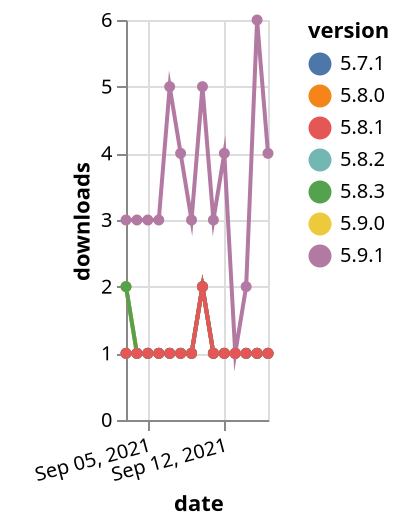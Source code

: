 {"$schema": "https://vega.github.io/schema/vega-lite/v5.json", "description": "A simple bar chart with embedded data.", "data": {"values": [{"date": "2021-09-03", "total": 157, "delta": 1, "version": "5.8.2"}, {"date": "2021-09-04", "total": 158, "delta": 1, "version": "5.8.2"}, {"date": "2021-09-05", "total": 159, "delta": 1, "version": "5.8.2"}, {"date": "2021-09-06", "total": 160, "delta": 1, "version": "5.8.2"}, {"date": "2021-09-07", "total": 161, "delta": 1, "version": "5.8.2"}, {"date": "2021-09-08", "total": 162, "delta": 1, "version": "5.8.2"}, {"date": "2021-09-09", "total": 163, "delta": 1, "version": "5.8.2"}, {"date": "2021-09-10", "total": 165, "delta": 2, "version": "5.8.2"}, {"date": "2021-09-11", "total": 166, "delta": 1, "version": "5.8.2"}, {"date": "2021-09-12", "total": 167, "delta": 1, "version": "5.8.2"}, {"date": "2021-09-13", "total": 168, "delta": 1, "version": "5.8.2"}, {"date": "2021-09-14", "total": 169, "delta": 1, "version": "5.8.2"}, {"date": "2021-09-15", "total": 170, "delta": 1, "version": "5.8.2"}, {"date": "2021-09-16", "total": 171, "delta": 1, "version": "5.8.2"}, {"date": "2021-09-03", "total": 154, "delta": 2, "version": "5.8.0"}, {"date": "2021-09-04", "total": 155, "delta": 1, "version": "5.8.0"}, {"date": "2021-09-05", "total": 156, "delta": 1, "version": "5.8.0"}, {"date": "2021-09-06", "total": 157, "delta": 1, "version": "5.8.0"}, {"date": "2021-09-07", "total": 158, "delta": 1, "version": "5.8.0"}, {"date": "2021-09-08", "total": 159, "delta": 1, "version": "5.8.0"}, {"date": "2021-09-09", "total": 160, "delta": 1, "version": "5.8.0"}, {"date": "2021-09-10", "total": 162, "delta": 2, "version": "5.8.0"}, {"date": "2021-09-11", "total": 163, "delta": 1, "version": "5.8.0"}, {"date": "2021-09-12", "total": 164, "delta": 1, "version": "5.8.0"}, {"date": "2021-09-13", "total": 165, "delta": 1, "version": "5.8.0"}, {"date": "2021-09-14", "total": 166, "delta": 1, "version": "5.8.0"}, {"date": "2021-09-15", "total": 167, "delta": 1, "version": "5.8.0"}, {"date": "2021-09-16", "total": 168, "delta": 1, "version": "5.8.0"}, {"date": "2021-09-03", "total": 234, "delta": 1, "version": "5.9.0"}, {"date": "2021-09-04", "total": 235, "delta": 1, "version": "5.9.0"}, {"date": "2021-09-05", "total": 236, "delta": 1, "version": "5.9.0"}, {"date": "2021-09-06", "total": 237, "delta": 1, "version": "5.9.0"}, {"date": "2021-09-07", "total": 238, "delta": 1, "version": "5.9.0"}, {"date": "2021-09-08", "total": 239, "delta": 1, "version": "5.9.0"}, {"date": "2021-09-09", "total": 240, "delta": 1, "version": "5.9.0"}, {"date": "2021-09-10", "total": 242, "delta": 2, "version": "5.9.0"}, {"date": "2021-09-11", "total": 243, "delta": 1, "version": "5.9.0"}, {"date": "2021-09-12", "total": 244, "delta": 1, "version": "5.9.0"}, {"date": "2021-09-13", "total": 245, "delta": 1, "version": "5.9.0"}, {"date": "2021-09-14", "total": 246, "delta": 1, "version": "5.9.0"}, {"date": "2021-09-15", "total": 247, "delta": 1, "version": "5.9.0"}, {"date": "2021-09-16", "total": 248, "delta": 1, "version": "5.9.0"}, {"date": "2021-09-03", "total": 152, "delta": 2, "version": "5.8.3"}, {"date": "2021-09-04", "total": 153, "delta": 1, "version": "5.8.3"}, {"date": "2021-09-05", "total": 154, "delta": 1, "version": "5.8.3"}, {"date": "2021-09-06", "total": 155, "delta": 1, "version": "5.8.3"}, {"date": "2021-09-07", "total": 156, "delta": 1, "version": "5.8.3"}, {"date": "2021-09-08", "total": 157, "delta": 1, "version": "5.8.3"}, {"date": "2021-09-09", "total": 158, "delta": 1, "version": "5.8.3"}, {"date": "2021-09-10", "total": 160, "delta": 2, "version": "5.8.3"}, {"date": "2021-09-11", "total": 161, "delta": 1, "version": "5.8.3"}, {"date": "2021-09-12", "total": 162, "delta": 1, "version": "5.8.3"}, {"date": "2021-09-13", "total": 163, "delta": 1, "version": "5.8.3"}, {"date": "2021-09-14", "total": 164, "delta": 1, "version": "5.8.3"}, {"date": "2021-09-15", "total": 165, "delta": 1, "version": "5.8.3"}, {"date": "2021-09-16", "total": 166, "delta": 1, "version": "5.8.3"}, {"date": "2021-09-03", "total": 154, "delta": 1, "version": "5.7.1"}, {"date": "2021-09-04", "total": 155, "delta": 1, "version": "5.7.1"}, {"date": "2021-09-05", "total": 156, "delta": 1, "version": "5.7.1"}, {"date": "2021-09-06", "total": 157, "delta": 1, "version": "5.7.1"}, {"date": "2021-09-07", "total": 158, "delta": 1, "version": "5.7.1"}, {"date": "2021-09-08", "total": 159, "delta": 1, "version": "5.7.1"}, {"date": "2021-09-09", "total": 160, "delta": 1, "version": "5.7.1"}, {"date": "2021-09-10", "total": 162, "delta": 2, "version": "5.7.1"}, {"date": "2021-09-11", "total": 163, "delta": 1, "version": "5.7.1"}, {"date": "2021-09-12", "total": 164, "delta": 1, "version": "5.7.1"}, {"date": "2021-09-13", "total": 165, "delta": 1, "version": "5.7.1"}, {"date": "2021-09-14", "total": 166, "delta": 1, "version": "5.7.1"}, {"date": "2021-09-15", "total": 167, "delta": 1, "version": "5.7.1"}, {"date": "2021-09-16", "total": 168, "delta": 1, "version": "5.7.1"}, {"date": "2021-09-03", "total": 429, "delta": 3, "version": "5.9.1"}, {"date": "2021-09-04", "total": 432, "delta": 3, "version": "5.9.1"}, {"date": "2021-09-05", "total": 435, "delta": 3, "version": "5.9.1"}, {"date": "2021-09-06", "total": 438, "delta": 3, "version": "5.9.1"}, {"date": "2021-09-07", "total": 443, "delta": 5, "version": "5.9.1"}, {"date": "2021-09-08", "total": 447, "delta": 4, "version": "5.9.1"}, {"date": "2021-09-09", "total": 450, "delta": 3, "version": "5.9.1"}, {"date": "2021-09-10", "total": 455, "delta": 5, "version": "5.9.1"}, {"date": "2021-09-11", "total": 458, "delta": 3, "version": "5.9.1"}, {"date": "2021-09-12", "total": 462, "delta": 4, "version": "5.9.1"}, {"date": "2021-09-13", "total": 463, "delta": 1, "version": "5.9.1"}, {"date": "2021-09-14", "total": 465, "delta": 2, "version": "5.9.1"}, {"date": "2021-09-15", "total": 471, "delta": 6, "version": "5.9.1"}, {"date": "2021-09-16", "total": 475, "delta": 4, "version": "5.9.1"}, {"date": "2021-09-03", "total": 153, "delta": 1, "version": "5.8.1"}, {"date": "2021-09-04", "total": 154, "delta": 1, "version": "5.8.1"}, {"date": "2021-09-05", "total": 155, "delta": 1, "version": "5.8.1"}, {"date": "2021-09-06", "total": 156, "delta": 1, "version": "5.8.1"}, {"date": "2021-09-07", "total": 157, "delta": 1, "version": "5.8.1"}, {"date": "2021-09-08", "total": 158, "delta": 1, "version": "5.8.1"}, {"date": "2021-09-09", "total": 159, "delta": 1, "version": "5.8.1"}, {"date": "2021-09-10", "total": 161, "delta": 2, "version": "5.8.1"}, {"date": "2021-09-11", "total": 162, "delta": 1, "version": "5.8.1"}, {"date": "2021-09-12", "total": 163, "delta": 1, "version": "5.8.1"}, {"date": "2021-09-13", "total": 164, "delta": 1, "version": "5.8.1"}, {"date": "2021-09-14", "total": 165, "delta": 1, "version": "5.8.1"}, {"date": "2021-09-15", "total": 166, "delta": 1, "version": "5.8.1"}, {"date": "2021-09-16", "total": 167, "delta": 1, "version": "5.8.1"}]}, "width": "container", "mark": {"type": "line", "point": {"filled": true}}, "encoding": {"x": {"field": "date", "type": "temporal", "timeUnit": "yearmonthdate", "title": "date", "axis": {"labelAngle": -15}}, "y": {"field": "delta", "type": "quantitative", "title": "downloads"}, "color": {"field": "version", "type": "nominal"}, "tooltip": {"field": "delta"}}}